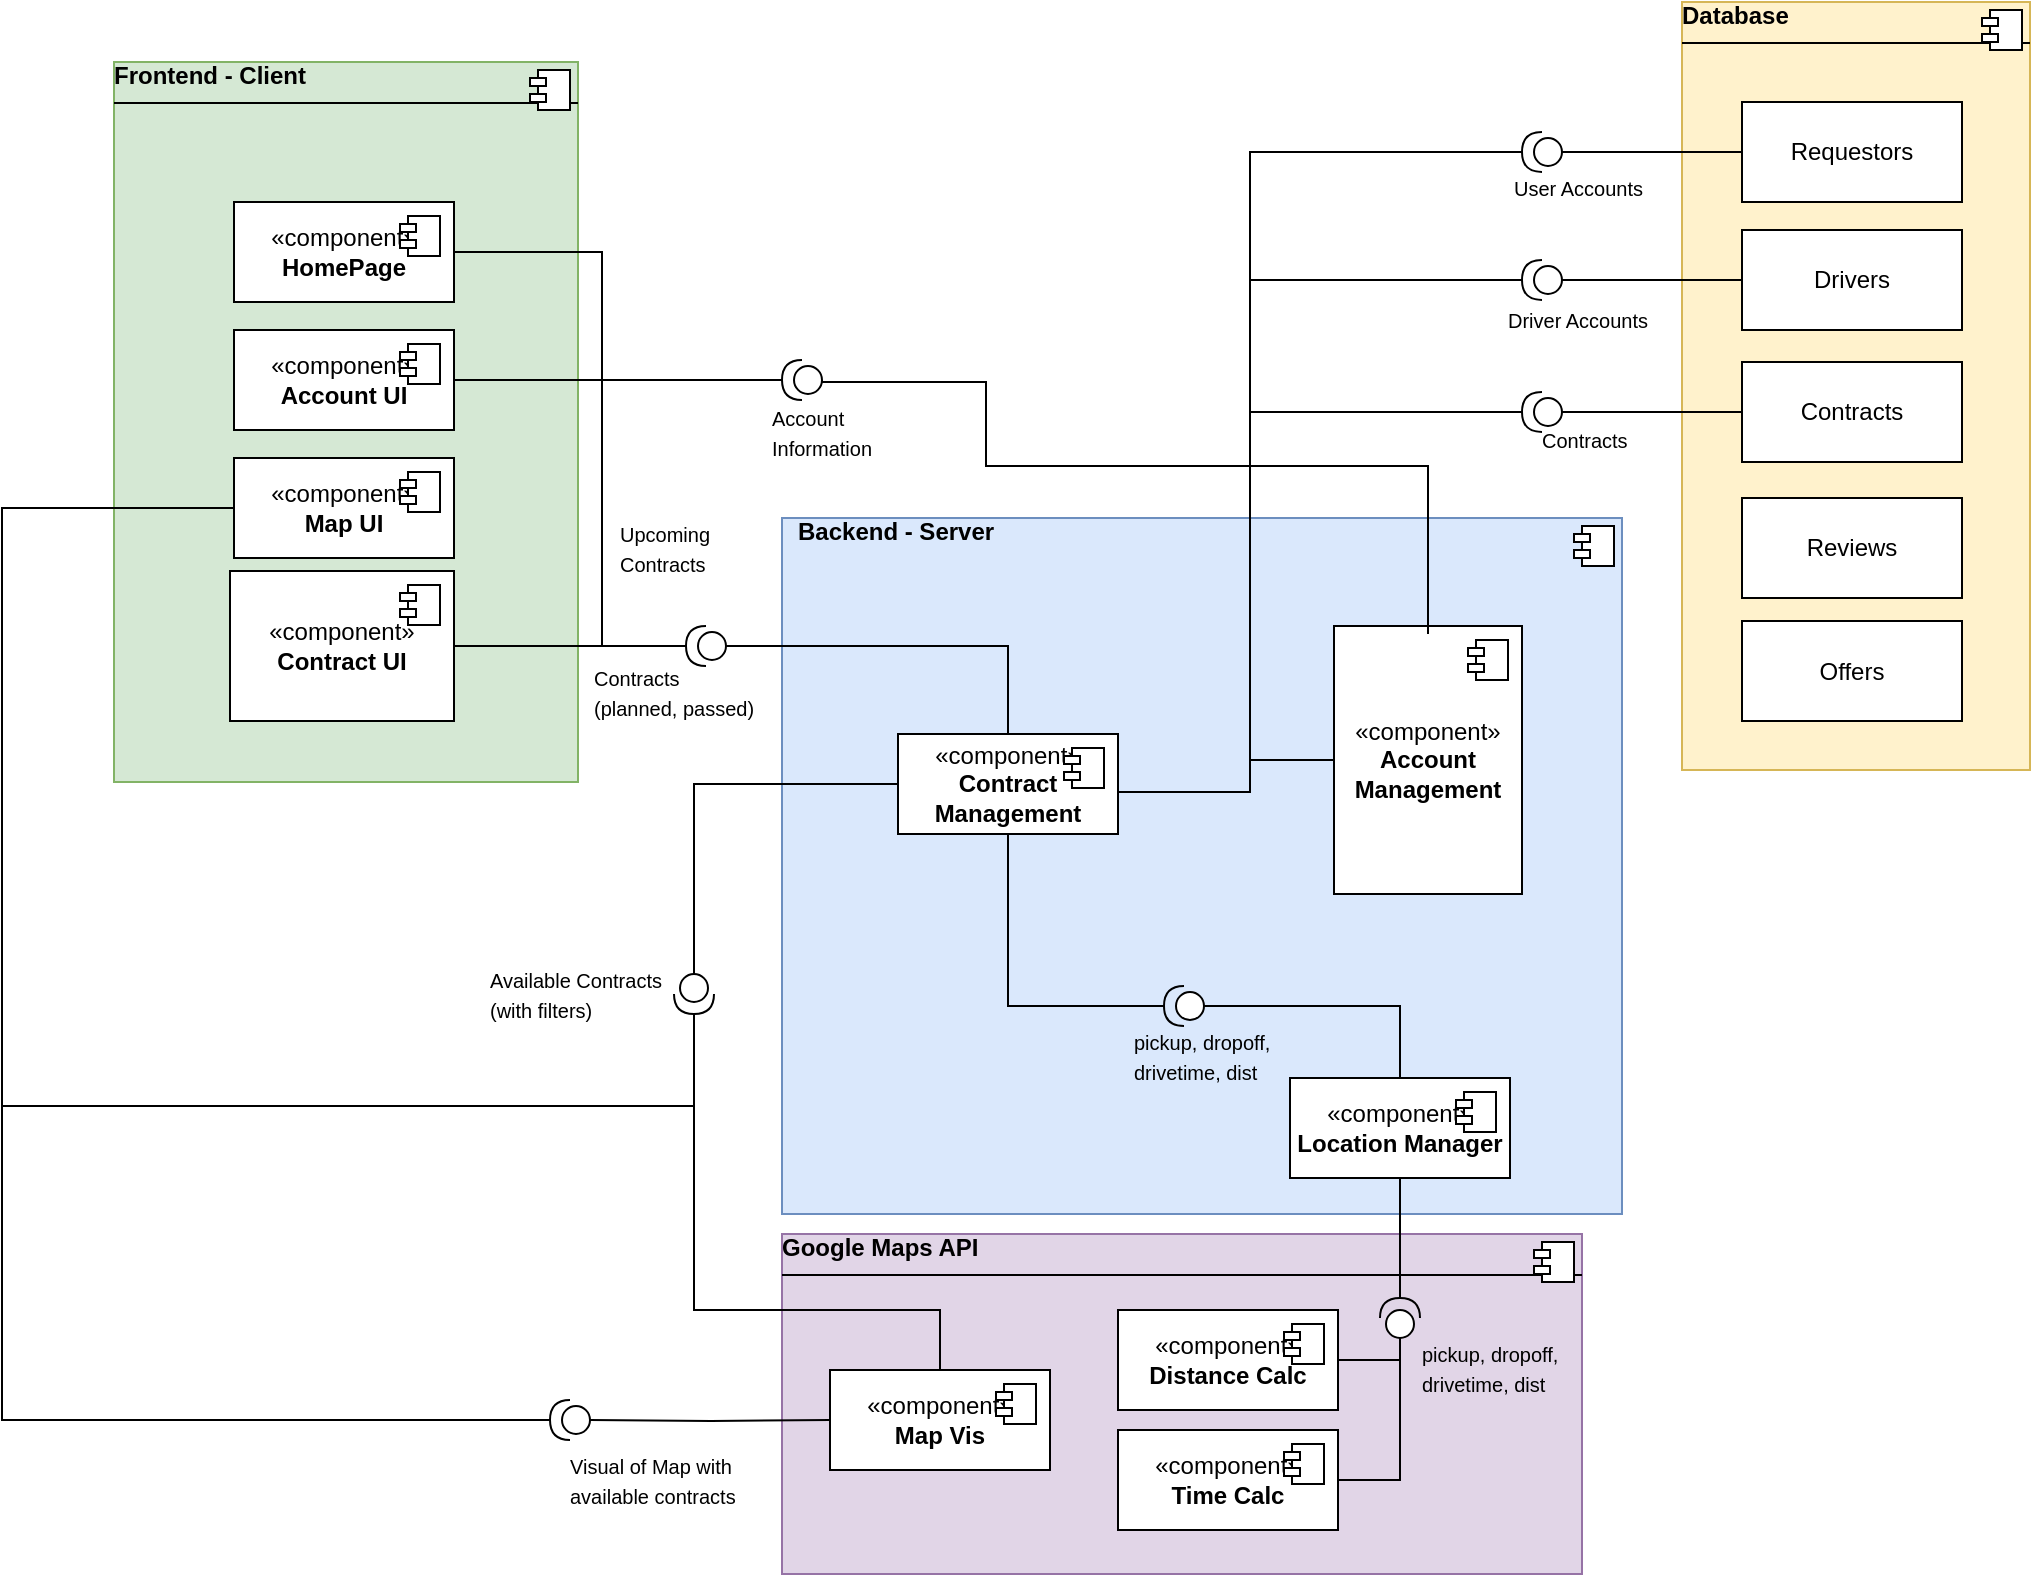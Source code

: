 <mxfile version="26.1.1">
  <diagram name="Page-1" id="VTF49k1TH5dO1ASxDbJ3">
    <mxGraphModel dx="435" dy="477" grid="1" gridSize="6" guides="1" tooltips="1" connect="1" arrows="1" fold="1" page="1" pageScale="1" pageWidth="1100" pageHeight="850" math="0" shadow="0">
      <root>
        <mxCell id="0" />
        <mxCell id="1" parent="0" />
        <mxCell id="Lfv-IM9Bj-ounIQBqSNt-4" value="&lt;div&gt;&lt;b&gt;Frontend - Client&lt;/b&gt;&lt;/div&gt;&lt;hr size=&quot;1&quot; style=&quot;border-style:solid;&quot;&gt;&lt;p align=&quot;left&quot; style=&quot;margin:0px;margin-left:8px;&quot;&gt;&lt;br&gt;&lt;/p&gt;" style="align=left;overflow=fill;html=1;dropTarget=0;whiteSpace=wrap;fillColor=#d5e8d4;strokeColor=#82b366;" parent="1" vertex="1">
          <mxGeometry x="92" y="60" width="232" height="360" as="geometry" />
        </mxCell>
        <mxCell id="Lfv-IM9Bj-ounIQBqSNt-5" value="" style="shape=component;jettyWidth=8;jettyHeight=4;" parent="Lfv-IM9Bj-ounIQBqSNt-4" vertex="1">
          <mxGeometry x="1" width="20" height="20" relative="1" as="geometry">
            <mxPoint x="-24" y="4" as="offset" />
          </mxGeometry>
        </mxCell>
        <mxCell id="Lfv-IM9Bj-ounIQBqSNt-9" value="" style="ellipse;whiteSpace=wrap;html=1;align=center;aspect=fixed;fillColor=none;strokeColor=none;resizable=0;perimeter=centerPerimeter;rotatable=0;allowArrows=0;points=[];outlineConnect=1;" parent="1" vertex="1">
          <mxGeometry x="317" y="400" width="10" height="10" as="geometry" />
        </mxCell>
        <mxCell id="Lfv-IM9Bj-ounIQBqSNt-10" value="«component»&lt;br&gt;&lt;b&gt;Map UI&lt;/b&gt;" style="html=1;dropTarget=0;whiteSpace=wrap;" parent="1" vertex="1">
          <mxGeometry x="152" y="258" width="110" height="50" as="geometry" />
        </mxCell>
        <mxCell id="Lfv-IM9Bj-ounIQBqSNt-11" value="" style="shape=module;jettyWidth=8;jettyHeight=4;" parent="Lfv-IM9Bj-ounIQBqSNt-10" vertex="1">
          <mxGeometry x="1" width="20" height="20" relative="1" as="geometry">
            <mxPoint x="-27" y="7" as="offset" />
          </mxGeometry>
        </mxCell>
        <mxCell id="Lfv-IM9Bj-ounIQBqSNt-12" value="«component»&lt;br&gt;&lt;b&gt;Account UI&lt;/b&gt;" style="html=1;dropTarget=0;whiteSpace=wrap;" parent="1" vertex="1">
          <mxGeometry x="152" y="194" width="110" height="50" as="geometry" />
        </mxCell>
        <mxCell id="Lfv-IM9Bj-ounIQBqSNt-13" value="" style="shape=module;jettyWidth=8;jettyHeight=4;" parent="Lfv-IM9Bj-ounIQBqSNt-12" vertex="1">
          <mxGeometry x="1" width="20" height="20" relative="1" as="geometry">
            <mxPoint x="-27" y="7" as="offset" />
          </mxGeometry>
        </mxCell>
        <mxCell id="Lfv-IM9Bj-ounIQBqSNt-16" value="«component»&lt;br&gt;&lt;b&gt;Contract UI&lt;/b&gt;" style="html=1;dropTarget=0;whiteSpace=wrap;" parent="1" vertex="1">
          <mxGeometry x="150" y="314.5" width="112" height="75" as="geometry" />
        </mxCell>
        <mxCell id="Lfv-IM9Bj-ounIQBqSNt-17" value="" style="shape=module;jettyWidth=8;jettyHeight=4;" parent="Lfv-IM9Bj-ounIQBqSNt-16" vertex="1">
          <mxGeometry x="1" width="20" height="20" relative="1" as="geometry">
            <mxPoint x="-27" y="7" as="offset" />
          </mxGeometry>
        </mxCell>
        <mxCell id="Lfv-IM9Bj-ounIQBqSNt-20" value="&lt;div&gt;&lt;/div&gt;&lt;p style=&quot;margin:0px;margin-left:8px;&quot;&gt;&lt;b&gt;Backend - Server&lt;/b&gt;&lt;/p&gt;" style="align=left;overflow=fill;html=1;dropTarget=0;whiteSpace=wrap;fillColor=#dae8fc;strokeColor=#6c8ebf;" parent="1" vertex="1">
          <mxGeometry x="426" y="288" width="420" height="348" as="geometry" />
        </mxCell>
        <mxCell id="Lfv-IM9Bj-ounIQBqSNt-21" value="" style="shape=component;jettyWidth=8;jettyHeight=4;" parent="Lfv-IM9Bj-ounIQBqSNt-20" vertex="1">
          <mxGeometry x="1" width="20" height="20" relative="1" as="geometry">
            <mxPoint x="-24" y="4" as="offset" />
          </mxGeometry>
        </mxCell>
        <mxCell id="Lfv-IM9Bj-ounIQBqSNt-22" value="" style="ellipse;whiteSpace=wrap;html=1;align=center;aspect=fixed;fillColor=none;strokeColor=none;resizable=0;perimeter=centerPerimeter;rotatable=0;allowArrows=0;points=[];outlineConnect=1;" parent="1" vertex="1">
          <mxGeometry x="637" y="646" width="10" height="10" as="geometry" />
        </mxCell>
        <mxCell id="Lfv-IM9Bj-ounIQBqSNt-23" value="«component»&lt;br&gt;&lt;b&gt;Contract Management&lt;/b&gt;" style="html=1;dropTarget=0;whiteSpace=wrap;" parent="1" vertex="1">
          <mxGeometry x="484" y="396" width="110" height="50" as="geometry" />
        </mxCell>
        <mxCell id="Lfv-IM9Bj-ounIQBqSNt-24" value="" style="shape=module;jettyWidth=8;jettyHeight=4;" parent="Lfv-IM9Bj-ounIQBqSNt-23" vertex="1">
          <mxGeometry x="1" width="20" height="20" relative="1" as="geometry">
            <mxPoint x="-27" y="7" as="offset" />
          </mxGeometry>
        </mxCell>
        <mxCell id="Lfv-IM9Bj-ounIQBqSNt-25" value="&lt;div&gt;«component»&lt;/div&gt;&lt;div&gt;&lt;b&gt;Account Management&lt;/b&gt;&lt;/div&gt;" style="html=1;dropTarget=0;whiteSpace=wrap;" parent="1" vertex="1">
          <mxGeometry x="702" y="342" width="94" height="134" as="geometry" />
        </mxCell>
        <mxCell id="Lfv-IM9Bj-ounIQBqSNt-26" value="" style="shape=module;jettyWidth=8;jettyHeight=4;" parent="Lfv-IM9Bj-ounIQBqSNt-25" vertex="1">
          <mxGeometry x="1" width="20" height="20" relative="1" as="geometry">
            <mxPoint x="-27" y="7" as="offset" />
          </mxGeometry>
        </mxCell>
        <mxCell id="Lfv-IM9Bj-ounIQBqSNt-33" value="&lt;div&gt;&lt;b&gt;Database&lt;/b&gt;&lt;/div&gt;&lt;hr size=&quot;1&quot; style=&quot;border-style:solid;&quot;&gt;&lt;p style=&quot;margin:0px;margin-left:8px;&quot;&gt;&lt;br&gt;&lt;/p&gt;" style="align=left;overflow=fill;html=1;dropTarget=0;whiteSpace=wrap;fillColor=#fff2cc;strokeColor=#d6b656;" parent="1" vertex="1">
          <mxGeometry x="876" y="30" width="174" height="384" as="geometry" />
        </mxCell>
        <mxCell id="Lfv-IM9Bj-ounIQBqSNt-34" value="" style="shape=component;jettyWidth=8;jettyHeight=4;" parent="Lfv-IM9Bj-ounIQBqSNt-33" vertex="1">
          <mxGeometry x="1" width="20" height="20" relative="1" as="geometry">
            <mxPoint x="-24" y="4" as="offset" />
          </mxGeometry>
        </mxCell>
        <mxCell id="Lfv-IM9Bj-ounIQBqSNt-35" value="" style="ellipse;whiteSpace=wrap;html=1;align=center;aspect=fixed;fillColor=none;strokeColor=none;resizable=0;perimeter=centerPerimeter;rotatable=0;allowArrows=0;points=[];outlineConnect=1;" parent="1" vertex="1">
          <mxGeometry x="1001" y="400" width="10" height="10" as="geometry" />
        </mxCell>
        <mxCell id="Lfv-IM9Bj-ounIQBqSNt-47" style="edgeStyle=orthogonalEdgeStyle;rounded=0;orthogonalLoop=1;jettySize=auto;html=1;exitX=0.5;exitY=1;exitDx=0;exitDy=0;" parent="1" source="Lfv-IM9Bj-ounIQBqSNt-33" target="Lfv-IM9Bj-ounIQBqSNt-33" edge="1">
          <mxGeometry relative="1" as="geometry" />
        </mxCell>
        <mxCell id="Irs2ePi0aOEwBAZra8DK-2" value="Requestors" style="html=1;whiteSpace=wrap;" parent="1" vertex="1">
          <mxGeometry x="906" y="80" width="110" height="50" as="geometry" />
        </mxCell>
        <mxCell id="Irs2ePi0aOEwBAZra8DK-3" value="Drivers" style="html=1;whiteSpace=wrap;" parent="1" vertex="1">
          <mxGeometry x="906" y="144" width="110" height="50" as="geometry" />
        </mxCell>
        <mxCell id="Irs2ePi0aOEwBAZra8DK-4" value="Contracts" style="html=1;whiteSpace=wrap;" parent="1" vertex="1">
          <mxGeometry x="906" y="210" width="110" height="50" as="geometry" />
        </mxCell>
        <mxCell id="Irs2ePi0aOEwBAZra8DK-5" value="&lt;div&gt;«component»&lt;/div&gt;&lt;div&gt;&lt;b&gt;Location Manager&lt;/b&gt;&lt;/div&gt;" style="html=1;dropTarget=0;whiteSpace=wrap;" parent="1" vertex="1">
          <mxGeometry x="680" y="568" width="110" height="50" as="geometry" />
        </mxCell>
        <mxCell id="Irs2ePi0aOEwBAZra8DK-6" value="" style="shape=module;jettyWidth=8;jettyHeight=4;" parent="Irs2ePi0aOEwBAZra8DK-5" vertex="1">
          <mxGeometry x="1" width="20" height="20" relative="1" as="geometry">
            <mxPoint x="-27" y="7" as="offset" />
          </mxGeometry>
        </mxCell>
        <mxCell id="_veCEdKVZB-fyzRENAgp-4" style="edgeStyle=orthogonalEdgeStyle;rounded=0;orthogonalLoop=1;jettySize=auto;html=1;endArrow=none;startFill=0;" edge="1" parent="1" source="Irs2ePi0aOEwBAZra8DK-14" target="Irs2ePi0aOEwBAZra8DK-5">
          <mxGeometry relative="1" as="geometry">
            <Array as="points">
              <mxPoint x="735" y="532" />
            </Array>
          </mxGeometry>
        </mxCell>
        <mxCell id="_veCEdKVZB-fyzRENAgp-42" value="" style="edgeStyle=orthogonalEdgeStyle;rounded=0;orthogonalLoop=1;jettySize=auto;html=1;endArrow=none;startFill=0;" edge="1" parent="1" source="Irs2ePi0aOEwBAZra8DK-14" target="Lfv-IM9Bj-ounIQBqSNt-23">
          <mxGeometry relative="1" as="geometry" />
        </mxCell>
        <mxCell id="Irs2ePi0aOEwBAZra8DK-14" value="&amp;nbsp;" style="shape=providedRequiredInterface;verticalLabelPosition=bottom;sketch=0;rotation=-180;direction=east;html=1;" parent="1" vertex="1">
          <mxGeometry x="617" y="522" width="20" height="20" as="geometry" />
        </mxCell>
        <mxCell id="Irs2ePi0aOEwBAZra8DK-26" value="&lt;div&gt;&lt;b&gt;Google Maps API&lt;/b&gt;&lt;/div&gt;&lt;hr size=&quot;1&quot; style=&quot;border-style:solid;&quot;&gt;&lt;p align=&quot;left&quot; style=&quot;margin:0px;margin-left:8px;&quot;&gt;&lt;br&gt;&lt;/p&gt;" style="align=left;overflow=fill;html=1;dropTarget=0;whiteSpace=wrap;fillColor=#e1d5e7;strokeColor=#9673a6;" parent="1" vertex="1">
          <mxGeometry x="426" y="646" width="400" height="170" as="geometry" />
        </mxCell>
        <mxCell id="Irs2ePi0aOEwBAZra8DK-27" value="" style="shape=component;jettyWidth=8;jettyHeight=4;" parent="Irs2ePi0aOEwBAZra8DK-26" vertex="1">
          <mxGeometry x="1" width="20" height="20" relative="1" as="geometry">
            <mxPoint x="-24" y="4" as="offset" />
          </mxGeometry>
        </mxCell>
        <mxCell id="_veCEdKVZB-fyzRENAgp-60" style="edgeStyle=orthogonalEdgeStyle;rounded=0;orthogonalLoop=1;jettySize=auto;html=1;endArrow=none;startFill=0;exitX=0;exitY=0.5;exitDx=0;exitDy=0;exitPerimeter=0;" edge="1" parent="1" source="Irs2ePi0aOEwBAZra8DK-29">
          <mxGeometry relative="1" as="geometry">
            <mxPoint x="446" y="223.565" as="sourcePoint" />
            <mxPoint x="749.0" y="346" as="targetPoint" />
            <Array as="points">
              <mxPoint x="528" y="220" />
              <mxPoint x="528" y="262" />
              <mxPoint x="749" y="262" />
            </Array>
          </mxGeometry>
        </mxCell>
        <object label="" id="Irs2ePi0aOEwBAZra8DK-29">
          <mxCell style="shape=providedRequiredInterface;html=1;verticalLabelPosition=bottom;sketch=0;rotation=-180;" parent="1" vertex="1">
            <mxGeometry x="426" y="209" width="20" height="20" as="geometry" />
          </mxCell>
        </object>
        <mxCell id="Irs2ePi0aOEwBAZra8DK-30" style="edgeStyle=orthogonalEdgeStyle;rounded=0;orthogonalLoop=1;jettySize=auto;html=1;entryX=1;entryY=0.5;entryDx=0;entryDy=0;entryPerimeter=0;endArrow=none;startFill=0;" parent="1" source="Lfv-IM9Bj-ounIQBqSNt-12" target="Irs2ePi0aOEwBAZra8DK-29" edge="1">
          <mxGeometry relative="1" as="geometry">
            <mxPoint x="408" y="156" as="targetPoint" />
            <Array as="points">
              <mxPoint x="384" y="219" />
              <mxPoint x="384" y="219" />
            </Array>
          </mxGeometry>
        </mxCell>
        <mxCell id="Irs2ePi0aOEwBAZra8DK-40" value="&lt;div&gt;«component»&lt;b&gt;&lt;br&gt;&lt;/b&gt;&lt;/div&gt;&lt;b&gt;Distance Calc&lt;/b&gt;" style="html=1;dropTarget=0;whiteSpace=wrap;" parent="1" vertex="1">
          <mxGeometry x="594" y="684" width="110" height="50" as="geometry" />
        </mxCell>
        <mxCell id="Irs2ePi0aOEwBAZra8DK-41" value="" style="shape=module;jettyWidth=8;jettyHeight=4;" parent="Irs2ePi0aOEwBAZra8DK-40" vertex="1">
          <mxGeometry x="1" width="20" height="20" relative="1" as="geometry">
            <mxPoint x="-27" y="7" as="offset" />
          </mxGeometry>
        </mxCell>
        <mxCell id="Irs2ePi0aOEwBAZra8DK-42" value="&lt;div&gt;«component»&lt;b&gt;&lt;br&gt;&lt;/b&gt;&lt;/div&gt;&lt;div&gt;&lt;b&gt;Time Calc&lt;/b&gt;&lt;/div&gt;" style="html=1;dropTarget=0;whiteSpace=wrap;" parent="1" vertex="1">
          <mxGeometry x="594" y="744" width="110" height="50" as="geometry" />
        </mxCell>
        <mxCell id="Irs2ePi0aOEwBAZra8DK-43" value="" style="shape=module;jettyWidth=8;jettyHeight=4;" parent="Irs2ePi0aOEwBAZra8DK-42" vertex="1">
          <mxGeometry x="1" width="20" height="20" relative="1" as="geometry">
            <mxPoint x="-27" y="7" as="offset" />
          </mxGeometry>
        </mxCell>
        <mxCell id="_veCEdKVZB-fyzRENAgp-8" style="edgeStyle=orthogonalEdgeStyle;rounded=0;orthogonalLoop=1;jettySize=auto;html=1;endArrow=none;startFill=0;" edge="1" parent="1" source="Irs2ePi0aOEwBAZra8DK-48" target="Irs2ePi0aOEwBAZra8DK-5">
          <mxGeometry relative="1" as="geometry" />
        </mxCell>
        <mxCell id="Irs2ePi0aOEwBAZra8DK-48" value="" style="shape=providedRequiredInterface;html=1;verticalLabelPosition=bottom;sketch=0;rotation=-90;" parent="1" vertex="1">
          <mxGeometry x="725" y="678" width="20" height="20" as="geometry" />
        </mxCell>
        <mxCell id="Irs2ePi0aOEwBAZra8DK-51" style="edgeStyle=orthogonalEdgeStyle;rounded=0;orthogonalLoop=1;jettySize=auto;html=1;entryX=0;entryY=0.5;entryDx=0;entryDy=0;entryPerimeter=0;endArrow=none;startFill=0;" parent="1" source="Irs2ePi0aOEwBAZra8DK-42" target="Irs2ePi0aOEwBAZra8DK-48" edge="1">
          <mxGeometry relative="1" as="geometry">
            <Array as="points">
              <mxPoint x="735" y="769" />
            </Array>
          </mxGeometry>
        </mxCell>
        <mxCell id="Irs2ePi0aOEwBAZra8DK-58" style="edgeStyle=orthogonalEdgeStyle;rounded=0;orthogonalLoop=1;jettySize=auto;html=1;endArrow=none;startFill=0;" parent="1" source="Irs2ePi0aOEwBAZra8DK-56" target="Lfv-IM9Bj-ounIQBqSNt-23" edge="1">
          <mxGeometry relative="1" as="geometry" />
        </mxCell>
        <mxCell id="Irs2ePi0aOEwBAZra8DK-56" value="" style="shape=providedRequiredInterface;html=1;verticalLabelPosition=bottom;sketch=0;rotation=-180;" parent="1" vertex="1">
          <mxGeometry x="378" y="342" width="20" height="20" as="geometry" />
        </mxCell>
        <mxCell id="Irs2ePi0aOEwBAZra8DK-57" style="edgeStyle=orthogonalEdgeStyle;rounded=0;orthogonalLoop=1;jettySize=auto;html=1;entryX=1;entryY=0.5;entryDx=0;entryDy=0;entryPerimeter=0;endArrow=none;startFill=0;" parent="1" source="Lfv-IM9Bj-ounIQBqSNt-16" target="Irs2ePi0aOEwBAZra8DK-56" edge="1">
          <mxGeometry relative="1" as="geometry" />
        </mxCell>
        <mxCell id="Irs2ePi0aOEwBAZra8DK-70" style="edgeStyle=orthogonalEdgeStyle;rounded=0;orthogonalLoop=1;jettySize=auto;html=1;endArrow=none;startFill=0;" parent="1" source="Irs2ePi0aOEwBAZra8DK-60" target="Irs2ePi0aOEwBAZra8DK-2" edge="1">
          <mxGeometry relative="1" as="geometry" />
        </mxCell>
        <mxCell id="Irs2ePi0aOEwBAZra8DK-60" value="" style="shape=providedRequiredInterface;html=1;verticalLabelPosition=bottom;sketch=0;rotation=-180;" parent="1" vertex="1">
          <mxGeometry x="796" y="95" width="20" height="20" as="geometry" />
        </mxCell>
        <mxCell id="Irs2ePi0aOEwBAZra8DK-71" style="edgeStyle=orthogonalEdgeStyle;rounded=0;orthogonalLoop=1;jettySize=auto;html=1;endArrow=none;startFill=0;" parent="1" source="Irs2ePi0aOEwBAZra8DK-62" target="Irs2ePi0aOEwBAZra8DK-3" edge="1">
          <mxGeometry relative="1" as="geometry" />
        </mxCell>
        <mxCell id="Irs2ePi0aOEwBAZra8DK-62" value="" style="shape=providedRequiredInterface;html=1;verticalLabelPosition=bottom;sketch=0;rotation=-180;" parent="1" vertex="1">
          <mxGeometry x="796" y="159" width="20" height="20" as="geometry" />
        </mxCell>
        <mxCell id="Irs2ePi0aOEwBAZra8DK-66" style="edgeStyle=orthogonalEdgeStyle;rounded=0;orthogonalLoop=1;jettySize=auto;html=1;endArrow=none;startFill=0;" parent="1" source="Irs2ePi0aOEwBAZra8DK-63" target="Irs2ePi0aOEwBAZra8DK-4" edge="1">
          <mxGeometry relative="1" as="geometry" />
        </mxCell>
        <mxCell id="Irs2ePi0aOEwBAZra8DK-63" value="" style="shape=providedRequiredInterface;html=1;verticalLabelPosition=bottom;sketch=0;rotation=-180;" parent="1" vertex="1">
          <mxGeometry x="796" y="225" width="20" height="20" as="geometry" />
        </mxCell>
        <mxCell id="Irs2ePi0aOEwBAZra8DK-65" style="edgeStyle=orthogonalEdgeStyle;rounded=0;orthogonalLoop=1;jettySize=auto;html=1;entryX=1;entryY=0.5;entryDx=0;entryDy=0;entryPerimeter=0;endArrow=none;startFill=0;" parent="1" source="Lfv-IM9Bj-ounIQBqSNt-23" target="Irs2ePi0aOEwBAZra8DK-63" edge="1">
          <mxGeometry relative="1" as="geometry">
            <Array as="points">
              <mxPoint x="660" y="425" />
              <mxPoint x="660" y="235" />
            </Array>
          </mxGeometry>
        </mxCell>
        <mxCell id="_veCEdKVZB-fyzRENAgp-2" style="edgeStyle=orthogonalEdgeStyle;rounded=0;orthogonalLoop=1;jettySize=auto;html=1;entryX=1;entryY=0.5;entryDx=0;entryDy=0;entryPerimeter=0;endArrow=none;startFill=0;" edge="1" parent="1" source="Lfv-IM9Bj-ounIQBqSNt-23" target="Irs2ePi0aOEwBAZra8DK-60">
          <mxGeometry relative="1" as="geometry">
            <Array as="points">
              <mxPoint x="660" y="425" />
              <mxPoint x="660" y="105" />
            </Array>
          </mxGeometry>
        </mxCell>
        <mxCell id="_veCEdKVZB-fyzRENAgp-3" style="edgeStyle=orthogonalEdgeStyle;rounded=0;orthogonalLoop=1;jettySize=auto;html=1;entryX=1;entryY=0.5;entryDx=0;entryDy=0;entryPerimeter=0;endArrow=none;startFill=0;" edge="1" parent="1" source="Lfv-IM9Bj-ounIQBqSNt-25" target="Irs2ePi0aOEwBAZra8DK-62">
          <mxGeometry relative="1" as="geometry">
            <Array as="points">
              <mxPoint x="660" y="409" />
              <mxPoint x="660" y="169" />
            </Array>
          </mxGeometry>
        </mxCell>
        <mxCell id="_veCEdKVZB-fyzRENAgp-9" style="edgeStyle=orthogonalEdgeStyle;rounded=0;orthogonalLoop=1;jettySize=auto;html=1;entryX=0;entryY=0.5;entryDx=0;entryDy=0;entryPerimeter=0;endArrow=none;startFill=0;" edge="1" parent="1" source="Irs2ePi0aOEwBAZra8DK-40" target="Irs2ePi0aOEwBAZra8DK-48">
          <mxGeometry relative="1" as="geometry">
            <Array as="points">
              <mxPoint x="735" y="709" />
            </Array>
          </mxGeometry>
        </mxCell>
        <mxCell id="_veCEdKVZB-fyzRENAgp-14" value="&lt;div&gt;«component»&lt;b&gt;&lt;br&gt;&lt;/b&gt;&lt;/div&gt;&lt;b&gt;Map Vis&lt;/b&gt;" style="html=1;dropTarget=0;whiteSpace=wrap;" vertex="1" parent="1">
          <mxGeometry x="450" y="714" width="110" height="50" as="geometry" />
        </mxCell>
        <mxCell id="_veCEdKVZB-fyzRENAgp-15" value="" style="shape=module;jettyWidth=8;jettyHeight=4;" vertex="1" parent="_veCEdKVZB-fyzRENAgp-14">
          <mxGeometry x="1" width="20" height="20" relative="1" as="geometry">
            <mxPoint x="-27" y="7" as="offset" />
          </mxGeometry>
        </mxCell>
        <mxCell id="_veCEdKVZB-fyzRENAgp-19" style="edgeStyle=orthogonalEdgeStyle;rounded=0;orthogonalLoop=1;jettySize=auto;html=1;endArrow=none;startFill=0;" edge="1" parent="1" target="_veCEdKVZB-fyzRENAgp-14">
          <mxGeometry relative="1" as="geometry">
            <mxPoint x="330" y="739" as="sourcePoint" />
          </mxGeometry>
        </mxCell>
        <mxCell id="_veCEdKVZB-fyzRENAgp-22" value="" style="shape=providedRequiredInterface;html=1;verticalLabelPosition=bottom;sketch=0;rotation=-180;" vertex="1" parent="1">
          <mxGeometry x="310" y="729" width="20" height="20" as="geometry" />
        </mxCell>
        <mxCell id="_veCEdKVZB-fyzRENAgp-44" value="&lt;font style=&quot;font-size: 10px;&quot;&gt;pickup, dropoff, drivetime, dist&lt;/font&gt;" style="text;html=1;align=left;verticalAlign=middle;whiteSpace=wrap;rounded=0;" vertex="1" parent="1">
          <mxGeometry x="600" y="542" width="89" height="30" as="geometry" />
        </mxCell>
        <mxCell id="_veCEdKVZB-fyzRENAgp-45" value="&lt;span style=&quot;font-size: 10px;&quot;&gt;pickup, dropoff, drivetime, dist&lt;/span&gt;" style="text;html=1;align=left;verticalAlign=middle;whiteSpace=wrap;rounded=0;" vertex="1" parent="1">
          <mxGeometry x="744" y="698" width="89" height="30" as="geometry" />
        </mxCell>
        <mxCell id="_veCEdKVZB-fyzRENAgp-46" value="&lt;span style=&quot;font-size: 10px;&quot;&gt;Visual of Map with available contracts&lt;/span&gt;" style="text;html=1;align=left;verticalAlign=middle;whiteSpace=wrap;rounded=0;" vertex="1" parent="1">
          <mxGeometry x="318" y="754" width="89" height="30" as="geometry" />
        </mxCell>
        <mxCell id="_veCEdKVZB-fyzRENAgp-51" style="edgeStyle=orthogonalEdgeStyle;rounded=0;orthogonalLoop=1;jettySize=auto;html=1;endArrow=none;startFill=0;" edge="1" parent="1" source="_veCEdKVZB-fyzRENAgp-49" target="Lfv-IM9Bj-ounIQBqSNt-23">
          <mxGeometry relative="1" as="geometry">
            <Array as="points">
              <mxPoint x="382" y="421" />
            </Array>
          </mxGeometry>
        </mxCell>
        <mxCell id="_veCEdKVZB-fyzRENAgp-49" value="" style="shape=providedRequiredInterface;html=1;verticalLabelPosition=bottom;sketch=0;rotation=90;" vertex="1" parent="1">
          <mxGeometry x="372" y="516" width="20" height="20" as="geometry" />
        </mxCell>
        <mxCell id="_veCEdKVZB-fyzRENAgp-52" style="edgeStyle=orthogonalEdgeStyle;rounded=0;orthogonalLoop=1;jettySize=auto;html=1;entryX=1;entryY=0.5;entryDx=0;entryDy=0;entryPerimeter=0;endArrow=none;startFill=0;" edge="1" parent="1" source="_veCEdKVZB-fyzRENAgp-14" target="_veCEdKVZB-fyzRENAgp-49">
          <mxGeometry relative="1" as="geometry">
            <Array as="points">
              <mxPoint x="505" y="684" />
              <mxPoint x="382" y="684" />
            </Array>
          </mxGeometry>
        </mxCell>
        <mxCell id="_veCEdKVZB-fyzRENAgp-53" value="&lt;span style=&quot;font-size: 10px;&quot;&gt;Available Contracts (with filters)&lt;/span&gt;" style="text;html=1;align=left;verticalAlign=middle;whiteSpace=wrap;rounded=0;" vertex="1" parent="1">
          <mxGeometry x="277.5" y="511" width="89" height="30" as="geometry" />
        </mxCell>
        <mxCell id="_veCEdKVZB-fyzRENAgp-55" style="edgeStyle=orthogonalEdgeStyle;rounded=0;orthogonalLoop=1;jettySize=auto;html=1;entryX=1;entryY=0.5;entryDx=0;entryDy=0;entryPerimeter=0;endArrow=none;startFill=0;" edge="1" parent="1" source="Lfv-IM9Bj-ounIQBqSNt-10" target="_veCEdKVZB-fyzRENAgp-49">
          <mxGeometry relative="1" as="geometry">
            <Array as="points">
              <mxPoint x="36" y="283" />
              <mxPoint x="36" y="582" />
              <mxPoint x="382" y="582" />
            </Array>
          </mxGeometry>
        </mxCell>
        <mxCell id="_veCEdKVZB-fyzRENAgp-56" value="«component»&lt;br&gt;&lt;b&gt;HomePage&lt;/b&gt;" style="html=1;dropTarget=0;whiteSpace=wrap;" vertex="1" parent="1">
          <mxGeometry x="152" y="130" width="110" height="50" as="geometry" />
        </mxCell>
        <mxCell id="_veCEdKVZB-fyzRENAgp-57" value="" style="shape=module;jettyWidth=8;jettyHeight=4;" vertex="1" parent="_veCEdKVZB-fyzRENAgp-56">
          <mxGeometry x="1" width="20" height="20" relative="1" as="geometry">
            <mxPoint x="-27" y="7" as="offset" />
          </mxGeometry>
        </mxCell>
        <mxCell id="_veCEdKVZB-fyzRENAgp-58" style="edgeStyle=orthogonalEdgeStyle;rounded=0;orthogonalLoop=1;jettySize=auto;html=1;entryX=1;entryY=0.5;entryDx=0;entryDy=0;entryPerimeter=0;endArrow=none;startFill=0;" edge="1" parent="1" source="Lfv-IM9Bj-ounIQBqSNt-10" target="_veCEdKVZB-fyzRENAgp-22">
          <mxGeometry relative="1" as="geometry">
            <Array as="points">
              <mxPoint x="36" y="283" />
              <mxPoint x="36" y="739" />
            </Array>
          </mxGeometry>
        </mxCell>
        <mxCell id="_veCEdKVZB-fyzRENAgp-59" value="&lt;span style=&quot;font-size: 10px;&quot;&gt;Contracts (planned, passed)&amp;nbsp;&lt;/span&gt;" style="text;html=1;align=left;verticalAlign=middle;whiteSpace=wrap;rounded=0;" vertex="1" parent="1">
          <mxGeometry x="330" y="359.5" width="89" height="30" as="geometry" />
        </mxCell>
        <mxCell id="_veCEdKVZB-fyzRENAgp-61" value="&lt;span style=&quot;font-size: 10px;&quot;&gt;Account Information&lt;/span&gt;" style="text;html=1;align=left;verticalAlign=middle;whiteSpace=wrap;rounded=0;" vertex="1" parent="1">
          <mxGeometry x="419" y="230" width="89" height="30" as="geometry" />
        </mxCell>
        <mxCell id="_veCEdKVZB-fyzRENAgp-67" value="&lt;span style=&quot;font-size: 10px;&quot;&gt;Contracts&lt;/span&gt;" style="text;html=1;align=left;verticalAlign=middle;whiteSpace=wrap;rounded=0;" vertex="1" parent="1">
          <mxGeometry x="804" y="234" width="89" height="30" as="geometry" />
        </mxCell>
        <mxCell id="_veCEdKVZB-fyzRENAgp-68" value="&lt;span style=&quot;font-size: 10px;&quot;&gt;Driver Accounts&lt;/span&gt;" style="text;html=1;align=left;verticalAlign=middle;whiteSpace=wrap;rounded=0;" vertex="1" parent="1">
          <mxGeometry x="787" y="174" width="89" height="30" as="geometry" />
        </mxCell>
        <mxCell id="_veCEdKVZB-fyzRENAgp-70" value="&lt;span style=&quot;font-size: 10px;&quot;&gt;User Accounts&lt;/span&gt;" style="text;html=1;align=left;verticalAlign=middle;whiteSpace=wrap;rounded=0;" vertex="1" parent="1">
          <mxGeometry x="790" y="108" width="89" height="30" as="geometry" />
        </mxCell>
        <mxCell id="_veCEdKVZB-fyzRENAgp-71" style="edgeStyle=orthogonalEdgeStyle;rounded=0;orthogonalLoop=1;jettySize=auto;html=1;entryX=1;entryY=0.5;entryDx=0;entryDy=0;entryPerimeter=0;endArrow=none;startFill=0;" edge="1" parent="1" source="_veCEdKVZB-fyzRENAgp-56" target="Irs2ePi0aOEwBAZra8DK-56">
          <mxGeometry relative="1" as="geometry">
            <Array as="points">
              <mxPoint x="336" y="155" />
              <mxPoint x="336" y="352" />
            </Array>
          </mxGeometry>
        </mxCell>
        <mxCell id="_veCEdKVZB-fyzRENAgp-72" value="&lt;span style=&quot;font-size: 10px;&quot;&gt;Upcoming Contracts&lt;/span&gt;" style="text;html=1;align=left;verticalAlign=middle;whiteSpace=wrap;rounded=0;" vertex="1" parent="1">
          <mxGeometry x="342.5" y="288" width="64.5" height="30" as="geometry" />
        </mxCell>
        <mxCell id="_veCEdKVZB-fyzRENAgp-84" value="Reviews" style="html=1;whiteSpace=wrap;" vertex="1" parent="1">
          <mxGeometry x="906" y="278" width="110" height="50" as="geometry" />
        </mxCell>
        <mxCell id="_veCEdKVZB-fyzRENAgp-88" value="Offers" style="html=1;whiteSpace=wrap;" vertex="1" parent="1">
          <mxGeometry x="906" y="339.5" width="110" height="50" as="geometry" />
        </mxCell>
      </root>
    </mxGraphModel>
  </diagram>
</mxfile>

